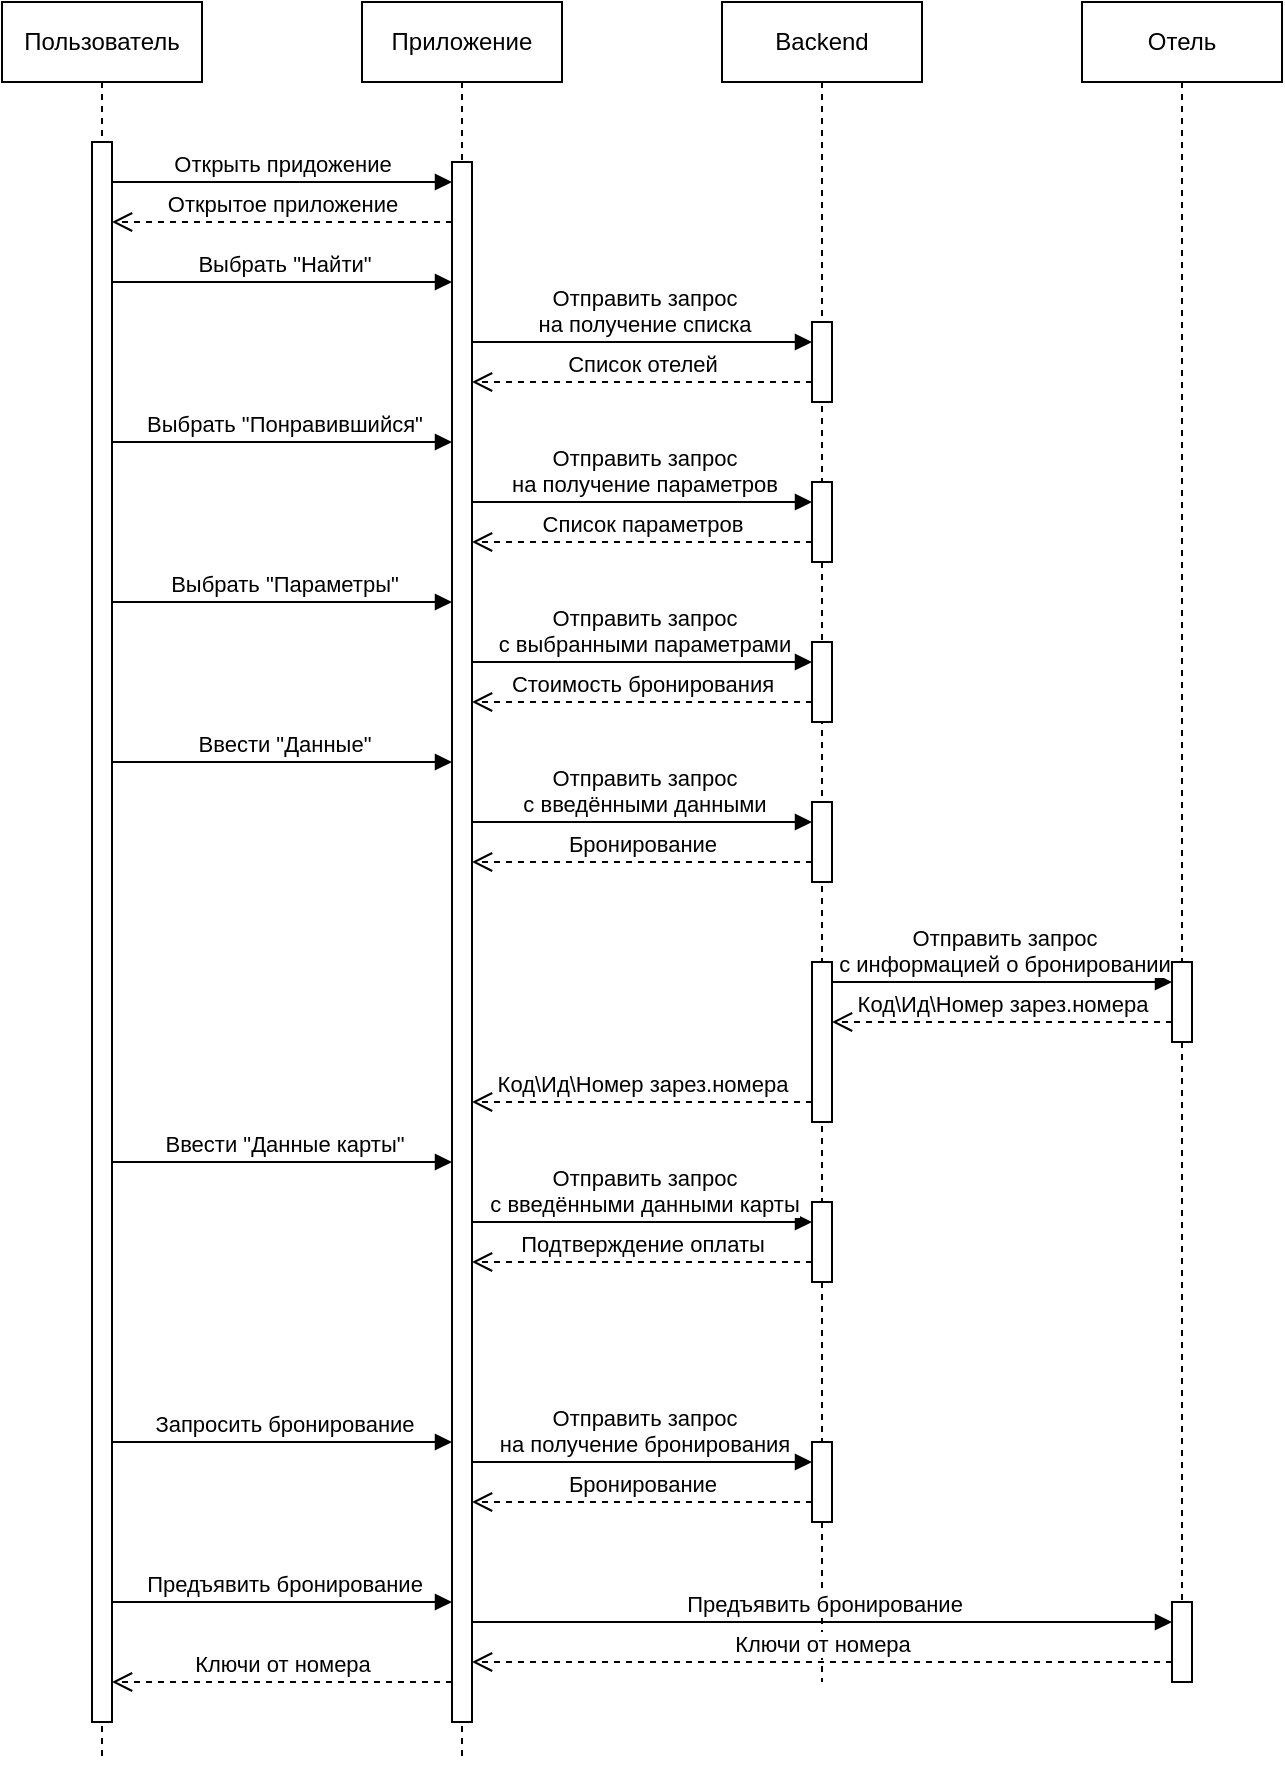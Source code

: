 <mxfile version="21.7.4" type="github">
  <diagram name="Page-1" id="2YBvvXClWsGukQMizWep">
    <mxGraphModel dx="676" dy="374" grid="1" gridSize="10" guides="1" tooltips="1" connect="1" arrows="1" fold="1" page="1" pageScale="1" pageWidth="850" pageHeight="1100" math="0" shadow="0">
      <root>
        <mxCell id="0" />
        <mxCell id="1" parent="0" />
        <mxCell id="aM9ryv3xv72pqoxQDRHE-1" value="Пользователь" style="shape=umlLifeline;perimeter=lifelinePerimeter;whiteSpace=wrap;html=1;container=0;dropTarget=0;collapsible=0;recursiveResize=0;outlineConnect=0;portConstraint=eastwest;newEdgeStyle={&quot;edgeStyle&quot;:&quot;elbowEdgeStyle&quot;,&quot;elbow&quot;:&quot;vertical&quot;,&quot;curved&quot;:0,&quot;rounded&quot;:0};" parent="1" vertex="1">
          <mxGeometry x="40" y="40" width="100" height="880" as="geometry" />
        </mxCell>
        <mxCell id="aM9ryv3xv72pqoxQDRHE-2" value="" style="html=1;points=[];perimeter=orthogonalPerimeter;outlineConnect=0;targetShapes=umlLifeline;portConstraint=eastwest;newEdgeStyle={&quot;edgeStyle&quot;:&quot;elbowEdgeStyle&quot;,&quot;elbow&quot;:&quot;vertical&quot;,&quot;curved&quot;:0,&quot;rounded&quot;:0};" parent="aM9ryv3xv72pqoxQDRHE-1" vertex="1">
          <mxGeometry x="45" y="70" width="10" height="790" as="geometry" />
        </mxCell>
        <mxCell id="aM9ryv3xv72pqoxQDRHE-5" value="Приложение" style="shape=umlLifeline;perimeter=lifelinePerimeter;whiteSpace=wrap;html=1;container=0;dropTarget=0;collapsible=0;recursiveResize=0;outlineConnect=0;portConstraint=eastwest;newEdgeStyle={&quot;edgeStyle&quot;:&quot;elbowEdgeStyle&quot;,&quot;elbow&quot;:&quot;vertical&quot;,&quot;curved&quot;:0,&quot;rounded&quot;:0};" parent="1" vertex="1">
          <mxGeometry x="220" y="40" width="100" height="880" as="geometry" />
        </mxCell>
        <mxCell id="aM9ryv3xv72pqoxQDRHE-6" value="" style="html=1;points=[];perimeter=orthogonalPerimeter;outlineConnect=0;targetShapes=umlLifeline;portConstraint=eastwest;newEdgeStyle={&quot;edgeStyle&quot;:&quot;elbowEdgeStyle&quot;,&quot;elbow&quot;:&quot;vertical&quot;,&quot;curved&quot;:0,&quot;rounded&quot;:0};" parent="aM9ryv3xv72pqoxQDRHE-5" vertex="1">
          <mxGeometry x="45" y="80" width="10" height="780" as="geometry" />
        </mxCell>
        <mxCell id="aM9ryv3xv72pqoxQDRHE-7" value="Открыть придожение" style="html=1;verticalAlign=bottom;endArrow=block;edgeStyle=elbowEdgeStyle;elbow=vertical;curved=0;rounded=0;" parent="1" edge="1">
          <mxGeometry x="0.002" relative="1" as="geometry">
            <mxPoint x="95" y="130" as="sourcePoint" />
            <Array as="points">
              <mxPoint x="180" y="130" />
            </Array>
            <mxPoint x="265" y="130" as="targetPoint" />
            <mxPoint as="offset" />
          </mxGeometry>
        </mxCell>
        <mxCell id="aM9ryv3xv72pqoxQDRHE-8" value="Открытое приложение" style="html=1;verticalAlign=bottom;endArrow=open;dashed=1;endSize=8;edgeStyle=elbowEdgeStyle;elbow=vertical;curved=0;rounded=0;" parent="1" edge="1">
          <mxGeometry x="0.003" relative="1" as="geometry">
            <mxPoint x="95" y="150" as="targetPoint" />
            <Array as="points">
              <mxPoint x="210" y="150" />
              <mxPoint x="190" y="270" />
            </Array>
            <mxPoint x="265" y="150" as="sourcePoint" />
            <mxPoint as="offset" />
          </mxGeometry>
        </mxCell>
        <mxCell id="v-1FhZIlq2xYATJhWn_R-1" value="Backend" style="shape=umlLifeline;perimeter=lifelinePerimeter;whiteSpace=wrap;html=1;container=0;dropTarget=0;collapsible=0;recursiveResize=0;outlineConnect=0;portConstraint=eastwest;newEdgeStyle={&quot;edgeStyle&quot;:&quot;elbowEdgeStyle&quot;,&quot;elbow&quot;:&quot;vertical&quot;,&quot;curved&quot;:0,&quot;rounded&quot;:0};" parent="1" vertex="1">
          <mxGeometry x="400" y="40" width="100" height="840" as="geometry" />
        </mxCell>
        <mxCell id="v-1FhZIlq2xYATJhWn_R-2" value="" style="html=1;points=[];perimeter=orthogonalPerimeter;outlineConnect=0;targetShapes=umlLifeline;portConstraint=eastwest;newEdgeStyle={&quot;edgeStyle&quot;:&quot;elbowEdgeStyle&quot;,&quot;elbow&quot;:&quot;vertical&quot;,&quot;curved&quot;:0,&quot;rounded&quot;:0};" parent="v-1FhZIlq2xYATJhWn_R-1" vertex="1">
          <mxGeometry x="45" y="160" width="10" height="40" as="geometry" />
        </mxCell>
        <mxCell id="v-1FhZIlq2xYATJhWn_R-16" value="Стоимость бронирования" style="html=1;verticalAlign=bottom;endArrow=open;dashed=1;endSize=8;edgeStyle=elbowEdgeStyle;elbow=vertical;curved=0;rounded=0;" parent="v-1FhZIlq2xYATJhWn_R-1" edge="1">
          <mxGeometry x="0.003" relative="1" as="geometry">
            <mxPoint x="-125" y="350.0" as="targetPoint" />
            <Array as="points" />
            <mxPoint x="45" y="350.0" as="sourcePoint" />
            <mxPoint as="offset" />
          </mxGeometry>
        </mxCell>
        <mxCell id="v-1FhZIlq2xYATJhWn_R-17" value="" style="html=1;points=[];perimeter=orthogonalPerimeter;outlineConnect=0;targetShapes=umlLifeline;portConstraint=eastwest;newEdgeStyle={&quot;edgeStyle&quot;:&quot;elbowEdgeStyle&quot;,&quot;elbow&quot;:&quot;vertical&quot;,&quot;curved&quot;:0,&quot;rounded&quot;:0};" parent="v-1FhZIlq2xYATJhWn_R-1" vertex="1">
          <mxGeometry x="45" y="320" width="10" height="40" as="geometry" />
        </mxCell>
        <mxCell id="v-1FhZIlq2xYATJhWn_R-18" value="Отправить запрос&lt;br&gt;с выбранными параметрами" style="html=1;verticalAlign=bottom;endArrow=block;edgeStyle=elbowEdgeStyle;elbow=vertical;curved=0;rounded=0;" parent="v-1FhZIlq2xYATJhWn_R-1" edge="1">
          <mxGeometry x="0.003" relative="1" as="geometry">
            <mxPoint x="-125" y="330" as="sourcePoint" />
            <Array as="points">
              <mxPoint x="-40" y="330" />
            </Array>
            <mxPoint x="45" y="330" as="targetPoint" />
            <mxPoint as="offset" />
          </mxGeometry>
        </mxCell>
        <mxCell id="_RS3xgRMx2D0MMtz8WyY-11" value="" style="html=1;points=[];perimeter=orthogonalPerimeter;outlineConnect=0;targetShapes=umlLifeline;portConstraint=eastwest;newEdgeStyle={&quot;edgeStyle&quot;:&quot;elbowEdgeStyle&quot;,&quot;elbow&quot;:&quot;vertical&quot;,&quot;curved&quot;:0,&quot;rounded&quot;:0};" vertex="1" parent="v-1FhZIlq2xYATJhWn_R-1">
          <mxGeometry x="45" y="480" width="10" height="80" as="geometry" />
        </mxCell>
        <mxCell id="_RS3xgRMx2D0MMtz8WyY-15" value="Отправить запрос&lt;br&gt;с введёнными данными карты" style="html=1;verticalAlign=bottom;endArrow=block;edgeStyle=elbowEdgeStyle;elbow=vertical;curved=0;rounded=0;" edge="1" parent="v-1FhZIlq2xYATJhWn_R-1">
          <mxGeometry x="0.003" relative="1" as="geometry">
            <mxPoint x="-125" y="610" as="sourcePoint" />
            <Array as="points">
              <mxPoint x="-40" y="610" />
            </Array>
            <mxPoint x="45" y="610" as="targetPoint" />
            <mxPoint as="offset" />
          </mxGeometry>
        </mxCell>
        <mxCell id="_RS3xgRMx2D0MMtz8WyY-13" value="Подтверждение оплаты" style="html=1;verticalAlign=bottom;endArrow=open;dashed=1;endSize=8;edgeStyle=elbowEdgeStyle;elbow=vertical;curved=0;rounded=0;" edge="1" parent="v-1FhZIlq2xYATJhWn_R-1">
          <mxGeometry x="0.003" relative="1" as="geometry">
            <mxPoint x="-125" y="630" as="targetPoint" />
            <Array as="points" />
            <mxPoint x="45" y="630" as="sourcePoint" />
            <mxPoint as="offset" />
          </mxGeometry>
        </mxCell>
        <mxCell id="_RS3xgRMx2D0MMtz8WyY-14" value="" style="html=1;points=[];perimeter=orthogonalPerimeter;outlineConnect=0;targetShapes=umlLifeline;portConstraint=eastwest;newEdgeStyle={&quot;edgeStyle&quot;:&quot;elbowEdgeStyle&quot;,&quot;elbow&quot;:&quot;vertical&quot;,&quot;curved&quot;:0,&quot;rounded&quot;:0};" vertex="1" parent="v-1FhZIlq2xYATJhWn_R-1">
          <mxGeometry x="45" y="600" width="10" height="40" as="geometry" />
        </mxCell>
        <mxCell id="v-1FhZIlq2xYATJhWn_R-4" value="Выбрать &quot;Найти&quot;" style="html=1;verticalAlign=bottom;endArrow=block;edgeStyle=elbowEdgeStyle;elbow=vertical;curved=0;rounded=0;" parent="1" edge="1">
          <mxGeometry x="0.004" relative="1" as="geometry">
            <mxPoint x="95" y="180" as="sourcePoint" />
            <Array as="points">
              <mxPoint x="185" y="180" />
            </Array>
            <mxPoint x="265" y="180" as="targetPoint" />
            <mxPoint as="offset" />
          </mxGeometry>
        </mxCell>
        <mxCell id="v-1FhZIlq2xYATJhWn_R-5" value="Отправить запрос&lt;br&gt;на получение списка" style="html=1;verticalAlign=bottom;endArrow=block;edgeStyle=elbowEdgeStyle;elbow=vertical;curved=0;rounded=0;" parent="1" edge="1">
          <mxGeometry x="0.003" relative="1" as="geometry">
            <mxPoint x="275" y="210" as="sourcePoint" />
            <Array as="points">
              <mxPoint x="360" y="210" />
            </Array>
            <mxPoint x="445" y="210" as="targetPoint" />
            <mxPoint as="offset" />
          </mxGeometry>
        </mxCell>
        <mxCell id="v-1FhZIlq2xYATJhWn_R-7" value="Список отелей" style="html=1;verticalAlign=bottom;endArrow=open;dashed=1;endSize=8;edgeStyle=elbowEdgeStyle;elbow=vertical;curved=0;rounded=0;" parent="1" edge="1">
          <mxGeometry x="0.003" relative="1" as="geometry">
            <mxPoint x="275" y="230" as="targetPoint" />
            <Array as="points">
              <mxPoint x="385" y="230" />
              <mxPoint x="365" y="350" />
            </Array>
            <mxPoint x="445" y="230" as="sourcePoint" />
            <mxPoint as="offset" />
          </mxGeometry>
        </mxCell>
        <mxCell id="v-1FhZIlq2xYATJhWn_R-8" value="Выбрать &quot;Понравившийся&quot;" style="html=1;verticalAlign=bottom;endArrow=block;edgeStyle=elbowEdgeStyle;elbow=vertical;curved=0;rounded=0;" parent="1" source="aM9ryv3xv72pqoxQDRHE-2" target="aM9ryv3xv72pqoxQDRHE-6" edge="1">
          <mxGeometry x="0.003" relative="1" as="geometry">
            <mxPoint x="105" y="260" as="sourcePoint" />
            <Array as="points">
              <mxPoint x="195" y="260" />
            </Array>
            <mxPoint x="260" y="260" as="targetPoint" />
            <mxPoint as="offset" />
          </mxGeometry>
        </mxCell>
        <mxCell id="v-1FhZIlq2xYATJhWn_R-10" value="Список параметров" style="html=1;verticalAlign=bottom;endArrow=open;dashed=1;endSize=8;edgeStyle=elbowEdgeStyle;elbow=vertical;curved=0;rounded=0;" parent="1" edge="1">
          <mxGeometry x="0.003" relative="1" as="geometry">
            <mxPoint x="275" y="310.0" as="targetPoint" />
            <Array as="points" />
            <mxPoint x="445" y="310.0" as="sourcePoint" />
            <mxPoint as="offset" />
          </mxGeometry>
        </mxCell>
        <mxCell id="v-1FhZIlq2xYATJhWn_R-11" value="Выбрать &quot;Параметры&quot;" style="html=1;verticalAlign=bottom;endArrow=block;edgeStyle=elbowEdgeStyle;elbow=vertical;curved=0;rounded=0;" parent="1" source="aM9ryv3xv72pqoxQDRHE-2" target="aM9ryv3xv72pqoxQDRHE-6" edge="1">
          <mxGeometry x="0.003" relative="1" as="geometry">
            <mxPoint x="100" y="340" as="sourcePoint" />
            <Array as="points">
              <mxPoint x="200" y="340" />
            </Array>
            <mxPoint x="260" y="340" as="targetPoint" />
            <mxPoint as="offset" />
          </mxGeometry>
        </mxCell>
        <mxCell id="v-1FhZIlq2xYATJhWn_R-12" value="" style="html=1;points=[];perimeter=orthogonalPerimeter;outlineConnect=0;targetShapes=umlLifeline;portConstraint=eastwest;newEdgeStyle={&quot;edgeStyle&quot;:&quot;elbowEdgeStyle&quot;,&quot;elbow&quot;:&quot;vertical&quot;,&quot;curved&quot;:0,&quot;rounded&quot;:0};" parent="1" vertex="1">
          <mxGeometry x="445" y="280" width="10" height="40" as="geometry" />
        </mxCell>
        <mxCell id="v-1FhZIlq2xYATJhWn_R-14" value="Отправить запрос&lt;br&gt;на получение параметров" style="html=1;verticalAlign=bottom;endArrow=block;edgeStyle=elbowEdgeStyle;elbow=vertical;curved=0;rounded=0;" parent="1" edge="1">
          <mxGeometry x="0.003" relative="1" as="geometry">
            <mxPoint x="275" y="290" as="sourcePoint" />
            <Array as="points">
              <mxPoint x="360" y="290" />
            </Array>
            <mxPoint x="445" y="290" as="targetPoint" />
            <mxPoint as="offset" />
          </mxGeometry>
        </mxCell>
        <mxCell id="_RS3xgRMx2D0MMtz8WyY-1" value="Бронирование" style="html=1;verticalAlign=bottom;endArrow=open;dashed=1;endSize=8;edgeStyle=elbowEdgeStyle;elbow=vertical;curved=0;rounded=0;" edge="1" parent="1">
          <mxGeometry x="0.003" relative="1" as="geometry">
            <mxPoint x="275" y="470.0" as="targetPoint" />
            <Array as="points" />
            <mxPoint x="445" y="470.0" as="sourcePoint" />
            <mxPoint as="offset" />
          </mxGeometry>
        </mxCell>
        <mxCell id="_RS3xgRMx2D0MMtz8WyY-2" value="" style="html=1;points=[];perimeter=orthogonalPerimeter;outlineConnect=0;targetShapes=umlLifeline;portConstraint=eastwest;newEdgeStyle={&quot;edgeStyle&quot;:&quot;elbowEdgeStyle&quot;,&quot;elbow&quot;:&quot;vertical&quot;,&quot;curved&quot;:0,&quot;rounded&quot;:0};" vertex="1" parent="1">
          <mxGeometry x="445" y="440" width="10" height="40" as="geometry" />
        </mxCell>
        <mxCell id="_RS3xgRMx2D0MMtz8WyY-3" value="Отправить запрос&lt;br&gt;с введёнными данными" style="html=1;verticalAlign=bottom;endArrow=block;edgeStyle=elbowEdgeStyle;elbow=vertical;curved=0;rounded=0;" edge="1" parent="1">
          <mxGeometry x="0.003" relative="1" as="geometry">
            <mxPoint x="275" y="450" as="sourcePoint" />
            <Array as="points">
              <mxPoint x="360" y="450" />
            </Array>
            <mxPoint x="445" y="450" as="targetPoint" />
            <mxPoint as="offset" />
          </mxGeometry>
        </mxCell>
        <mxCell id="_RS3xgRMx2D0MMtz8WyY-4" value="Ввести &quot;Данные&quot;" style="html=1;verticalAlign=bottom;endArrow=block;edgeStyle=elbowEdgeStyle;elbow=vertical;curved=0;rounded=0;" edge="1" parent="1" source="aM9ryv3xv72pqoxQDRHE-2" target="aM9ryv3xv72pqoxQDRHE-6">
          <mxGeometry x="0.003" relative="1" as="geometry">
            <mxPoint x="100" y="420" as="sourcePoint" />
            <Array as="points">
              <mxPoint x="195" y="420" />
            </Array>
            <mxPoint x="260" y="420" as="targetPoint" />
            <mxPoint as="offset" />
          </mxGeometry>
        </mxCell>
        <mxCell id="_RS3xgRMx2D0MMtz8WyY-5" value="Отель" style="shape=umlLifeline;perimeter=lifelinePerimeter;whiteSpace=wrap;html=1;container=0;dropTarget=0;collapsible=0;recursiveResize=0;outlineConnect=0;portConstraint=eastwest;newEdgeStyle={&quot;edgeStyle&quot;:&quot;elbowEdgeStyle&quot;,&quot;elbow&quot;:&quot;vertical&quot;,&quot;curved&quot;:0,&quot;rounded&quot;:0};" vertex="1" parent="1">
          <mxGeometry x="580" y="40" width="100" height="840" as="geometry" />
        </mxCell>
        <mxCell id="_RS3xgRMx2D0MMtz8WyY-8" value="" style="html=1;points=[];perimeter=orthogonalPerimeter;outlineConnect=0;targetShapes=umlLifeline;portConstraint=eastwest;newEdgeStyle={&quot;edgeStyle&quot;:&quot;elbowEdgeStyle&quot;,&quot;elbow&quot;:&quot;vertical&quot;,&quot;curved&quot;:0,&quot;rounded&quot;:0};" vertex="1" parent="_RS3xgRMx2D0MMtz8WyY-5">
          <mxGeometry x="45" y="480" width="10" height="40" as="geometry" />
        </mxCell>
        <mxCell id="_RS3xgRMx2D0MMtz8WyY-30" value="Предъявить бронирование" style="html=1;verticalAlign=bottom;endArrow=block;edgeStyle=elbowEdgeStyle;elbow=vertical;curved=0;rounded=0;" edge="1" parent="_RS3xgRMx2D0MMtz8WyY-5" source="aM9ryv3xv72pqoxQDRHE-6">
          <mxGeometry x="0.003" relative="1" as="geometry">
            <mxPoint x="-300" y="810" as="sourcePoint" />
            <Array as="points">
              <mxPoint x="-40" y="810" />
            </Array>
            <mxPoint x="45" y="810" as="targetPoint" />
            <mxPoint as="offset" />
          </mxGeometry>
        </mxCell>
        <mxCell id="_RS3xgRMx2D0MMtz8WyY-31" value="Ключи от номера" style="html=1;verticalAlign=bottom;endArrow=open;dashed=1;endSize=8;edgeStyle=elbowEdgeStyle;elbow=vertical;curved=0;rounded=0;" edge="1" parent="_RS3xgRMx2D0MMtz8WyY-5" target="aM9ryv3xv72pqoxQDRHE-6">
          <mxGeometry x="0.003" relative="1" as="geometry">
            <mxPoint x="-300" y="830" as="targetPoint" />
            <Array as="points" />
            <mxPoint x="45" y="830" as="sourcePoint" />
            <mxPoint as="offset" />
          </mxGeometry>
        </mxCell>
        <mxCell id="_RS3xgRMx2D0MMtz8WyY-32" value="" style="html=1;points=[];perimeter=orthogonalPerimeter;outlineConnect=0;targetShapes=umlLifeline;portConstraint=eastwest;newEdgeStyle={&quot;edgeStyle&quot;:&quot;elbowEdgeStyle&quot;,&quot;elbow&quot;:&quot;vertical&quot;,&quot;curved&quot;:0,&quot;rounded&quot;:0};" vertex="1" parent="_RS3xgRMx2D0MMtz8WyY-5">
          <mxGeometry x="45" y="800" width="10" height="40" as="geometry" />
        </mxCell>
        <mxCell id="_RS3xgRMx2D0MMtz8WyY-7" value="Код\Ид\Номер зарез.номера" style="html=1;verticalAlign=bottom;endArrow=open;dashed=1;endSize=8;edgeStyle=elbowEdgeStyle;elbow=vertical;curved=0;rounded=0;" edge="1" parent="1">
          <mxGeometry x="0.005" relative="1" as="geometry">
            <mxPoint x="455" y="550" as="targetPoint" />
            <Array as="points" />
            <mxPoint x="625" y="550" as="sourcePoint" />
            <mxPoint as="offset" />
          </mxGeometry>
        </mxCell>
        <mxCell id="_RS3xgRMx2D0MMtz8WyY-10" value="Код\Ид\Номер зарез.номера" style="html=1;verticalAlign=bottom;endArrow=open;dashed=1;endSize=8;edgeStyle=elbowEdgeStyle;elbow=vertical;curved=0;rounded=0;" edge="1" parent="1">
          <mxGeometry x="0.005" relative="1" as="geometry">
            <mxPoint x="275" y="590" as="targetPoint" />
            <Array as="points" />
            <mxPoint x="445" y="590" as="sourcePoint" />
            <mxPoint as="offset" />
          </mxGeometry>
        </mxCell>
        <mxCell id="_RS3xgRMx2D0MMtz8WyY-16" value="Ввести &quot;Данные карты&quot;" style="html=1;verticalAlign=bottom;endArrow=block;edgeStyle=elbowEdgeStyle;elbow=vertical;curved=0;rounded=0;" edge="1" parent="1" source="aM9ryv3xv72pqoxQDRHE-2" target="aM9ryv3xv72pqoxQDRHE-6">
          <mxGeometry x="0.003" relative="1" as="geometry">
            <mxPoint x="100" y="620" as="sourcePoint" />
            <Array as="points">
              <mxPoint x="200" y="620" />
            </Array>
            <mxPoint x="260" y="620" as="targetPoint" />
            <mxPoint as="offset" />
          </mxGeometry>
        </mxCell>
        <mxCell id="_RS3xgRMx2D0MMtz8WyY-9" value="Отправить запрос&lt;br&gt;с информацией о бронировании" style="html=1;verticalAlign=bottom;endArrow=block;edgeStyle=elbowEdgeStyle;elbow=vertical;curved=0;rounded=0;" edge="1" parent="1" source="_RS3xgRMx2D0MMtz8WyY-11" target="_RS3xgRMx2D0MMtz8WyY-8">
          <mxGeometry x="0.003" relative="1" as="geometry">
            <mxPoint x="460" y="530" as="sourcePoint" />
            <Array as="points">
              <mxPoint x="535" y="530" />
            </Array>
            <mxPoint x="620" y="530" as="targetPoint" />
            <mxPoint as="offset" />
          </mxGeometry>
        </mxCell>
        <mxCell id="_RS3xgRMx2D0MMtz8WyY-25" value="Запросить бронирование" style="html=1;verticalAlign=bottom;endArrow=block;edgeStyle=elbowEdgeStyle;elbow=vertical;curved=0;rounded=0;" edge="1" parent="1" source="aM9ryv3xv72pqoxQDRHE-2" target="aM9ryv3xv72pqoxQDRHE-6">
          <mxGeometry x="0.003" relative="1" as="geometry">
            <mxPoint x="100" y="760" as="sourcePoint" />
            <Array as="points">
              <mxPoint x="205" y="760" />
            </Array>
            <mxPoint x="260" y="760" as="targetPoint" />
            <mxPoint as="offset" />
          </mxGeometry>
        </mxCell>
        <mxCell id="_RS3xgRMx2D0MMtz8WyY-27" value="Отправить запрос&lt;br&gt;на получение бронирования" style="html=1;verticalAlign=bottom;endArrow=block;edgeStyle=elbowEdgeStyle;elbow=vertical;curved=0;rounded=0;" edge="1" parent="1">
          <mxGeometry x="0.003" relative="1" as="geometry">
            <mxPoint x="275" y="770" as="sourcePoint" />
            <Array as="points">
              <mxPoint x="360" y="770" />
            </Array>
            <mxPoint x="445" y="770" as="targetPoint" />
            <mxPoint as="offset" />
          </mxGeometry>
        </mxCell>
        <mxCell id="_RS3xgRMx2D0MMtz8WyY-28" value="Бронирование" style="html=1;verticalAlign=bottom;endArrow=open;dashed=1;endSize=8;edgeStyle=elbowEdgeStyle;elbow=vertical;curved=0;rounded=0;" edge="1" parent="1">
          <mxGeometry x="0.003" relative="1" as="geometry">
            <mxPoint x="275" y="790" as="targetPoint" />
            <Array as="points" />
            <mxPoint x="445" y="790" as="sourcePoint" />
            <mxPoint as="offset" />
          </mxGeometry>
        </mxCell>
        <mxCell id="_RS3xgRMx2D0MMtz8WyY-29" value="" style="html=1;points=[];perimeter=orthogonalPerimeter;outlineConnect=0;targetShapes=umlLifeline;portConstraint=eastwest;newEdgeStyle={&quot;edgeStyle&quot;:&quot;elbowEdgeStyle&quot;,&quot;elbow&quot;:&quot;vertical&quot;,&quot;curved&quot;:0,&quot;rounded&quot;:0};" vertex="1" parent="1">
          <mxGeometry x="445" y="760" width="10" height="40" as="geometry" />
        </mxCell>
        <mxCell id="_RS3xgRMx2D0MMtz8WyY-33" value="Предъявить бронирование" style="html=1;verticalAlign=bottom;endArrow=block;edgeStyle=elbowEdgeStyle;elbow=vertical;curved=0;rounded=0;" edge="1" parent="1">
          <mxGeometry x="0.003" relative="1" as="geometry">
            <mxPoint x="95" y="840" as="sourcePoint" />
            <Array as="points">
              <mxPoint x="210" y="840" />
            </Array>
            <mxPoint x="265" y="840" as="targetPoint" />
            <mxPoint as="offset" />
          </mxGeometry>
        </mxCell>
        <mxCell id="_RS3xgRMx2D0MMtz8WyY-35" value="Ключи от номера" style="html=1;verticalAlign=bottom;endArrow=open;dashed=1;endSize=8;edgeStyle=elbowEdgeStyle;elbow=vertical;curved=0;rounded=0;" edge="1" parent="1" source="aM9ryv3xv72pqoxQDRHE-6" target="aM9ryv3xv72pqoxQDRHE-2">
          <mxGeometry x="0.003" relative="1" as="geometry">
            <mxPoint x="100" y="880" as="targetPoint" />
            <Array as="points">
              <mxPoint x="250" y="880" />
            </Array>
            <mxPoint x="260" y="880" as="sourcePoint" />
            <mxPoint as="offset" />
          </mxGeometry>
        </mxCell>
      </root>
    </mxGraphModel>
  </diagram>
</mxfile>
